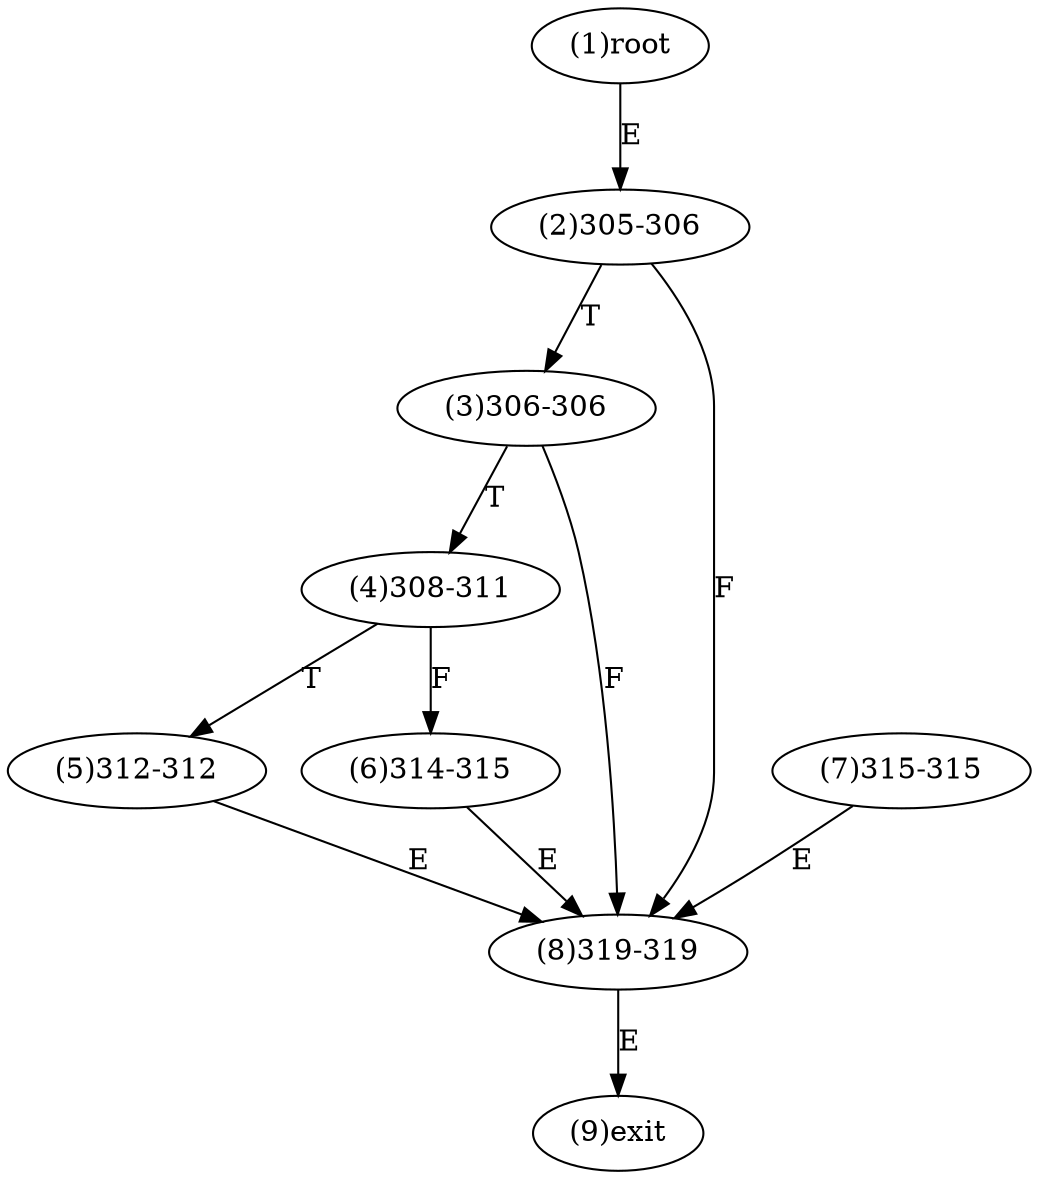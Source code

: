 digraph "" { 
1[ label="(1)root"];
2[ label="(2)305-306"];
3[ label="(3)306-306"];
4[ label="(4)308-311"];
5[ label="(5)312-312"];
6[ label="(6)314-315"];
7[ label="(7)315-315"];
8[ label="(8)319-319"];
9[ label="(9)exit"];
1->2[ label="E"];
2->8[ label="F"];
2->3[ label="T"];
3->8[ label="F"];
3->4[ label="T"];
4->6[ label="F"];
4->5[ label="T"];
5->8[ label="E"];
6->8[ label="E"];
7->8[ label="E"];
8->9[ label="E"];
}